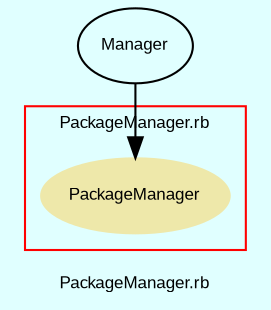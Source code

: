 digraph TopLevel {
    compound = true
    bgcolor = lightcyan1
    fontname = Arial
    fontsize = 8
    label = "PackageManager.rb"
    node [
        fontname = Arial,
        fontsize = 8,
        color = black
    ]

    subgraph cluster_3 {
        fontname = Arial
        color = red
        label = "PackageManager.rb"
        PackageManager [
            fontcolor = black,
            URL = "classes/PackageManager.html",
            shape = ellipse,
            color = palegoldenrod,
            style = filled,
            label = "PackageManager"
        ]

    }

    Manager [
        URL = "classes/Manager.html",
        label = "Manager"
    ]

    Manager -> PackageManager [

    ]

}

